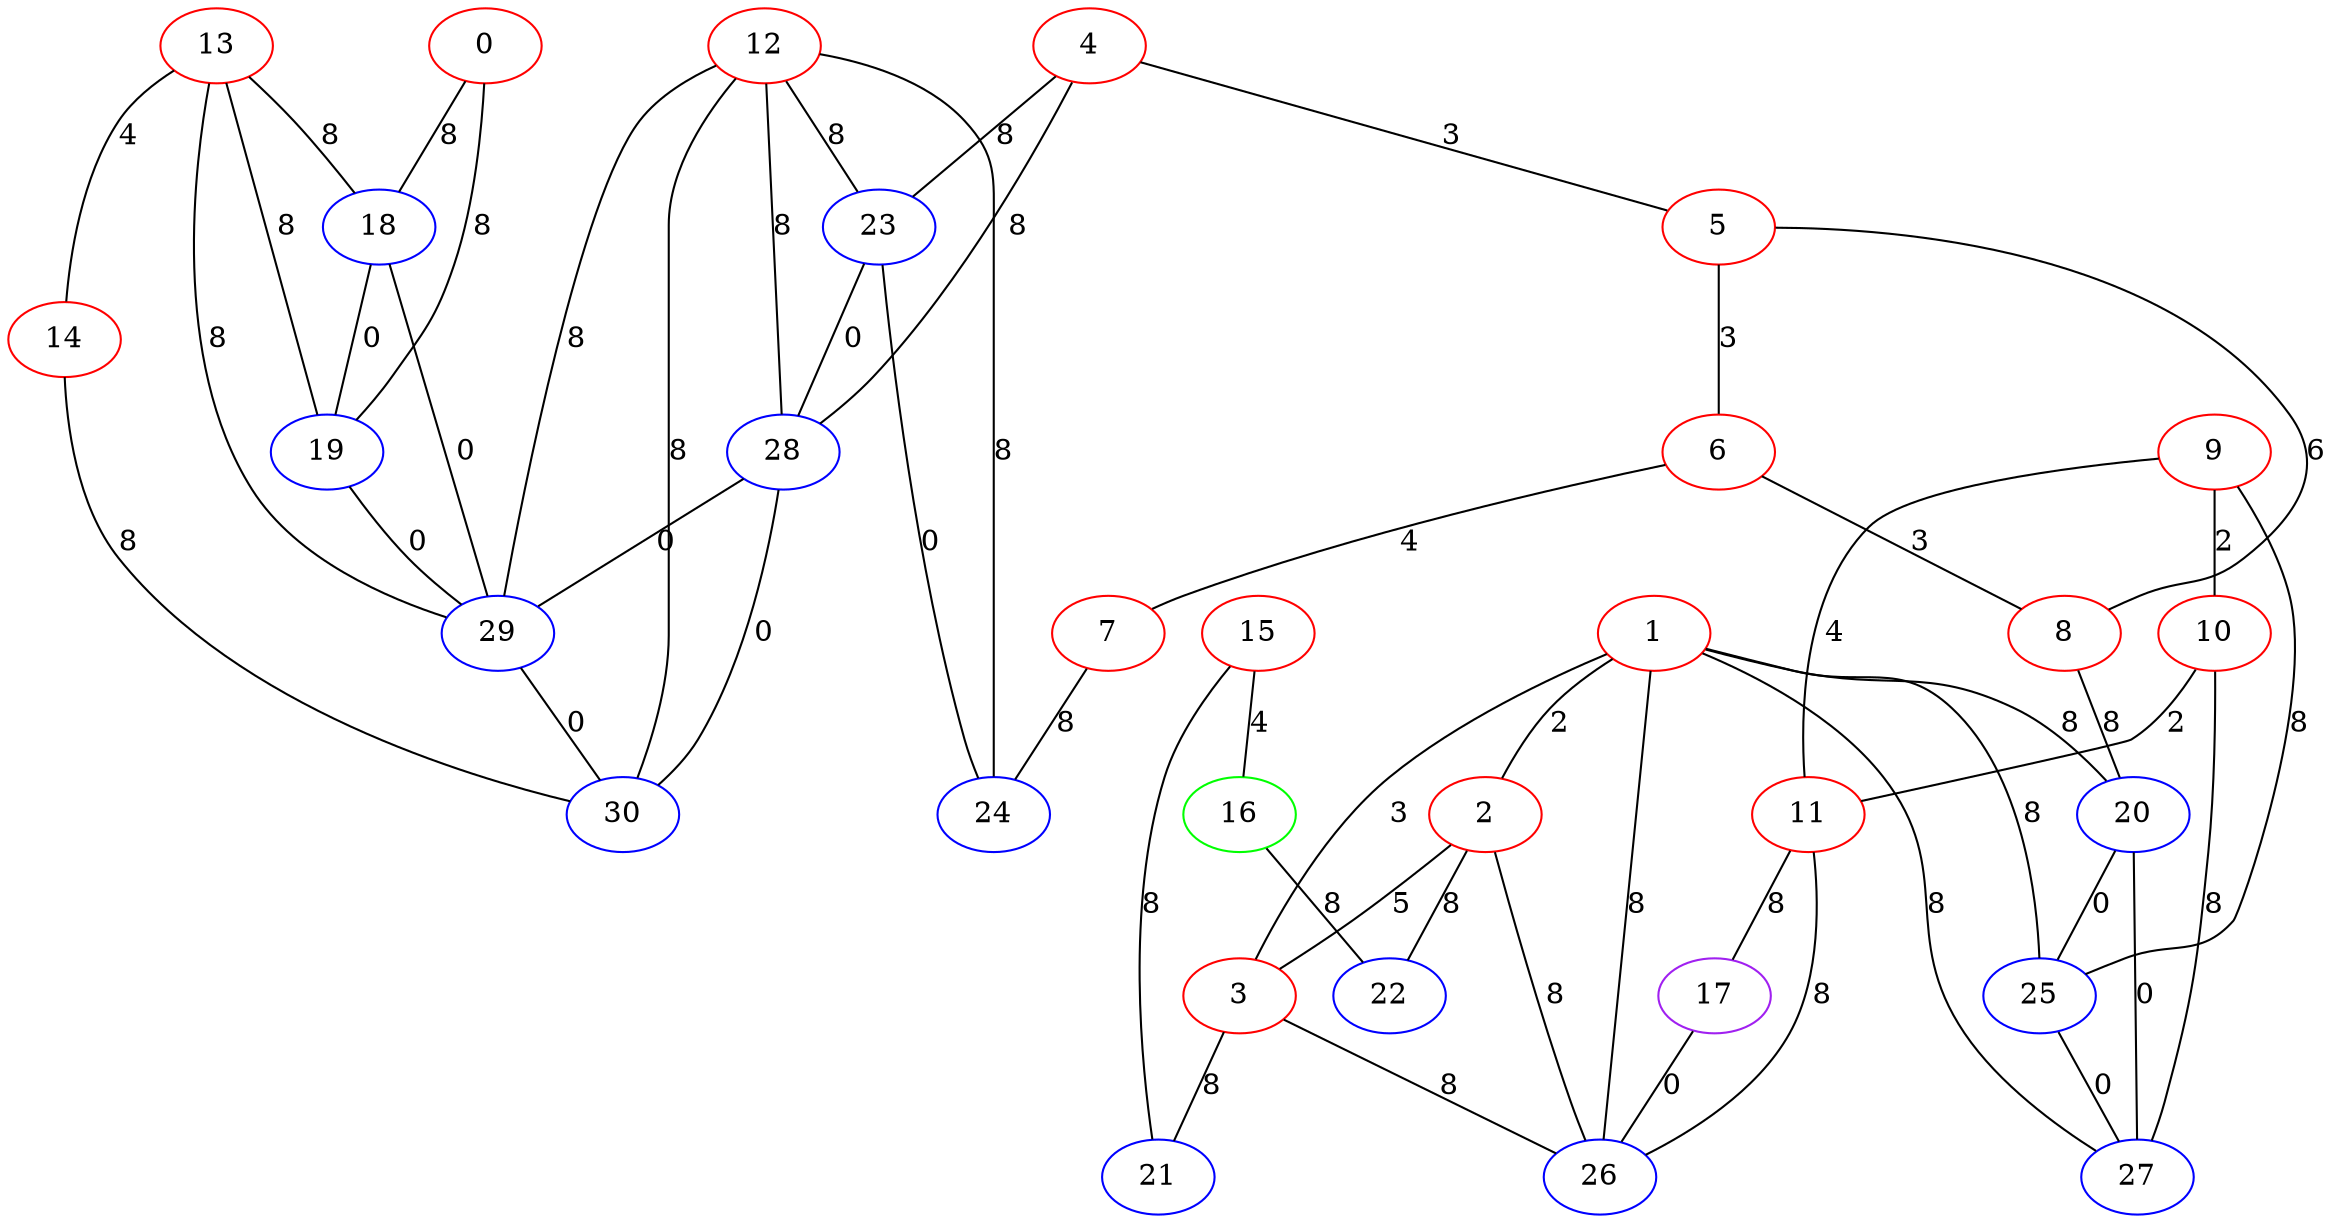 graph "" {
0 [color=red, weight=1];
1 [color=red, weight=1];
2 [color=red, weight=1];
3 [color=red, weight=1];
4 [color=red, weight=1];
5 [color=red, weight=1];
6 [color=red, weight=1];
7 [color=red, weight=1];
8 [color=red, weight=1];
9 [color=red, weight=1];
10 [color=red, weight=1];
11 [color=red, weight=1];
12 [color=red, weight=1];
13 [color=red, weight=1];
14 [color=red, weight=1];
15 [color=red, weight=1];
16 [color=green, weight=2];
17 [color=purple, weight=4];
18 [color=blue, weight=3];
19 [color=blue, weight=3];
20 [color=blue, weight=3];
21 [color=blue, weight=3];
22 [color=blue, weight=3];
23 [color=blue, weight=3];
24 [color=blue, weight=3];
25 [color=blue, weight=3];
26 [color=blue, weight=3];
27 [color=blue, weight=3];
28 [color=blue, weight=3];
29 [color=blue, weight=3];
30 [color=blue, weight=3];
0 -- 18  [key=0, label=8];
0 -- 19  [key=0, label=8];
1 -- 2  [key=0, label=2];
1 -- 3  [key=0, label=3];
1 -- 20  [key=0, label=8];
1 -- 25  [key=0, label=8];
1 -- 26  [key=0, label=8];
1 -- 27  [key=0, label=8];
2 -- 26  [key=0, label=8];
2 -- 3  [key=0, label=5];
2 -- 22  [key=0, label=8];
3 -- 26  [key=0, label=8];
3 -- 21  [key=0, label=8];
4 -- 28  [key=0, label=8];
4 -- 5  [key=0, label=3];
4 -- 23  [key=0, label=8];
5 -- 8  [key=0, label=6];
5 -- 6  [key=0, label=3];
6 -- 8  [key=0, label=3];
6 -- 7  [key=0, label=4];
7 -- 24  [key=0, label=8];
8 -- 20  [key=0, label=8];
9 -- 25  [key=0, label=8];
9 -- 10  [key=0, label=2];
9 -- 11  [key=0, label=4];
10 -- 27  [key=0, label=8];
10 -- 11  [key=0, label=2];
11 -- 26  [key=0, label=8];
11 -- 17  [key=0, label=8];
12 -- 24  [key=0, label=8];
12 -- 28  [key=0, label=8];
12 -- 29  [key=0, label=8];
12 -- 30  [key=0, label=8];
12 -- 23  [key=0, label=8];
13 -- 18  [key=0, label=8];
13 -- 19  [key=0, label=8];
13 -- 29  [key=0, label=8];
13 -- 14  [key=0, label=4];
14 -- 30  [key=0, label=8];
15 -- 16  [key=0, label=4];
15 -- 21  [key=0, label=8];
16 -- 22  [key=0, label=8];
17 -- 26  [key=0, label=0];
18 -- 19  [key=0, label=0];
18 -- 29  [key=0, label=0];
19 -- 29  [key=0, label=0];
20 -- 25  [key=0, label=0];
20 -- 27  [key=0, label=0];
23 -- 24  [key=0, label=0];
23 -- 28  [key=0, label=0];
25 -- 27  [key=0, label=0];
28 -- 29  [key=0, label=0];
28 -- 30  [key=0, label=0];
29 -- 30  [key=0, label=0];
}
